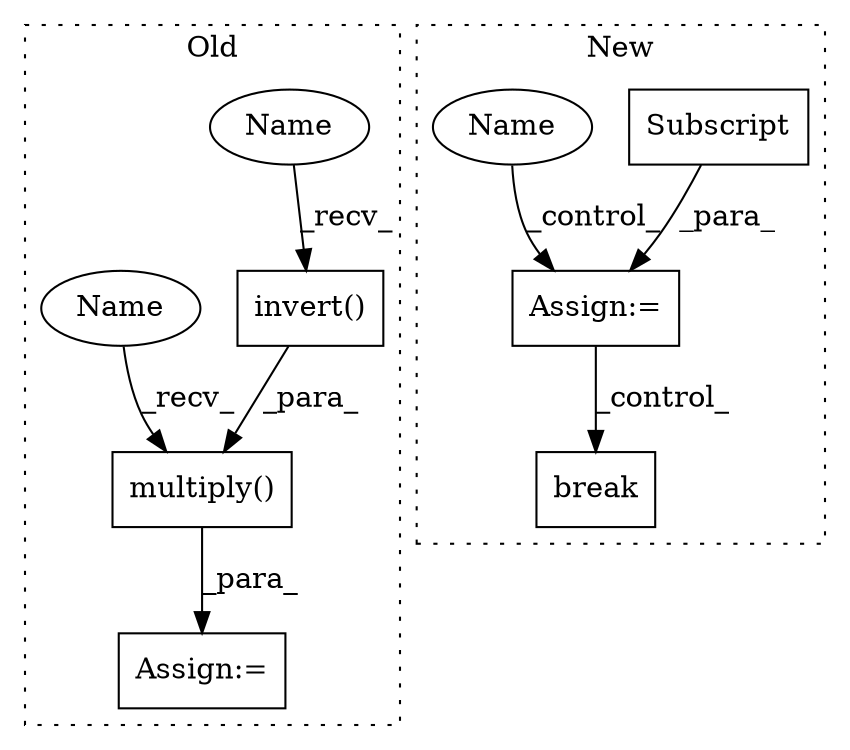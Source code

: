 digraph G {
subgraph cluster0 {
1 [label="invert()" a="75" s="8117,8151" l="25,1" shape="box"];
3 [label="multiply()" a="75" s="8063,8152" l="40,10" shape="box"];
7 [label="Assign:=" a="68" s="8060" l="3" shape="box"];
8 [label="Name" a="87" s="8117" l="17" shape="ellipse"];
9 [label="Name" a="87" s="8063" l="17" shape="ellipse"];
label = "Old";
style="dotted";
}
subgraph cluster1 {
2 [label="Subscript" a="63" s="7604,0" l="183,0" shape="box"];
4 [label="Assign:=" a="68" s="7601" l="3" shape="box"];
5 [label="Name" a="87" s="7578" l="4" shape="ellipse"];
6 [label="break" a="94" s="8137" l="5" shape="box"];
label = "New";
style="dotted";
}
1 -> 3 [label="_para_"];
2 -> 4 [label="_para_"];
3 -> 7 [label="_para_"];
4 -> 6 [label="_control_"];
5 -> 4 [label="_control_"];
8 -> 1 [label="_recv_"];
9 -> 3 [label="_recv_"];
}